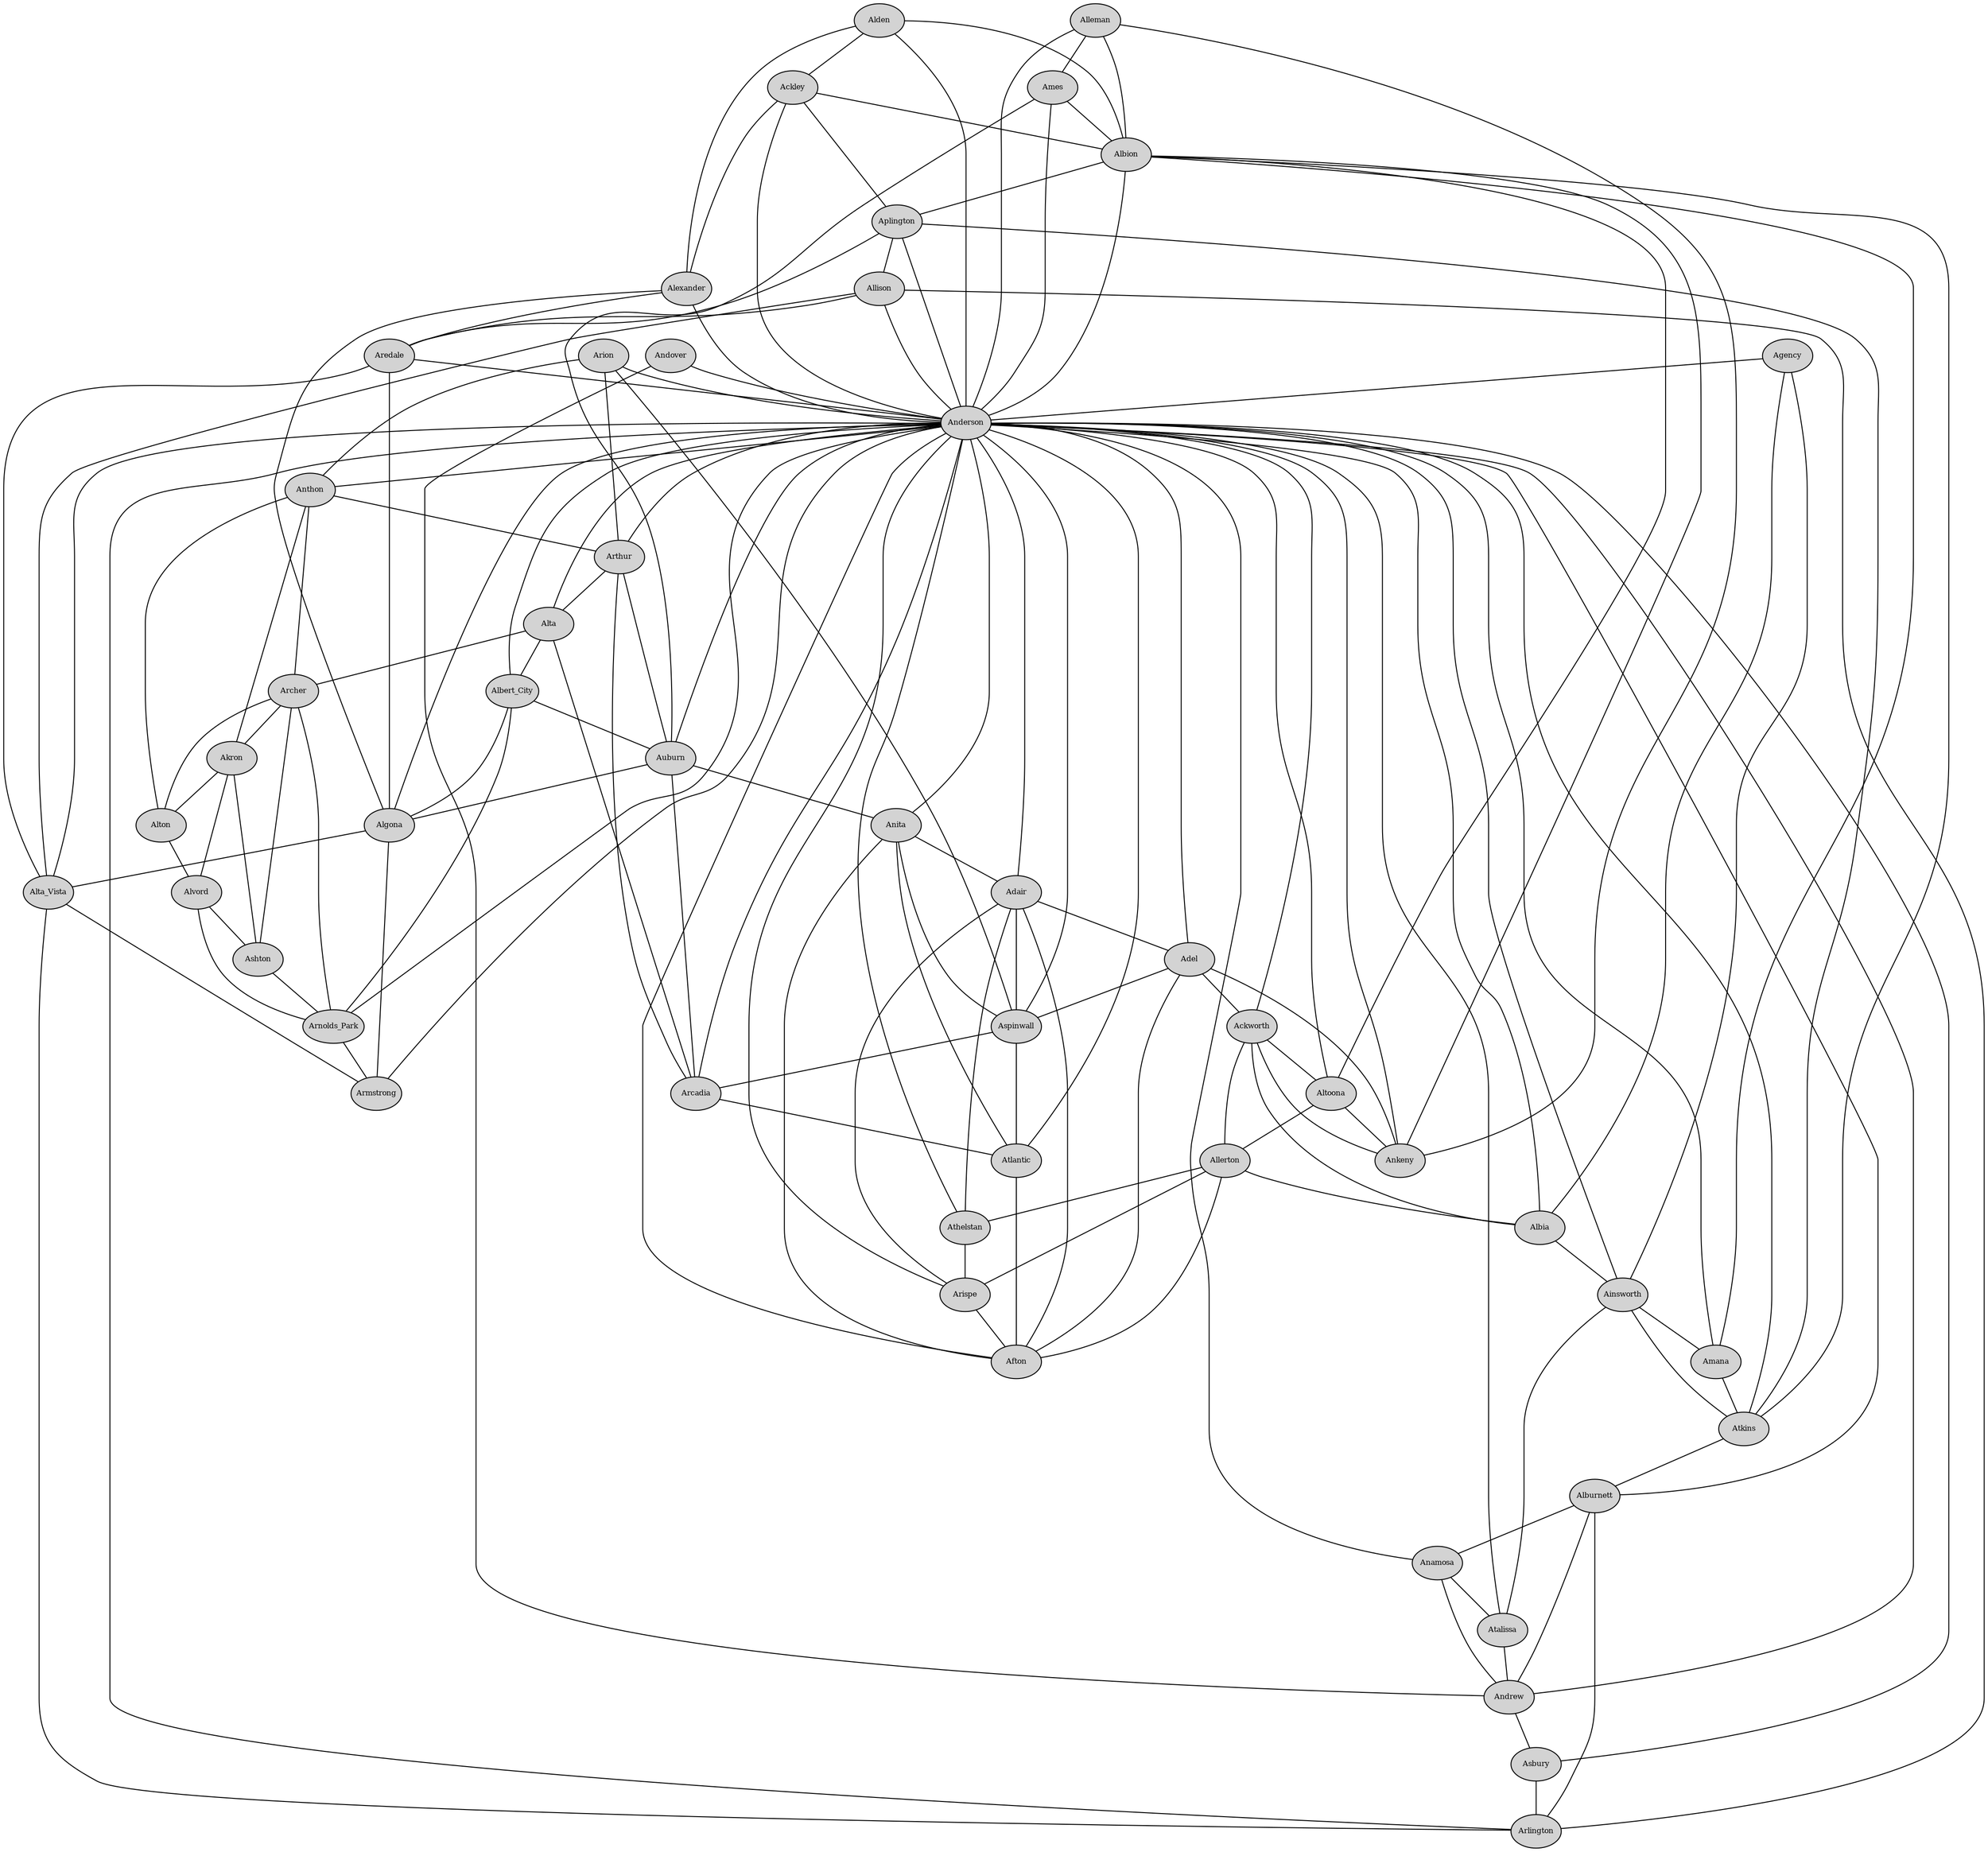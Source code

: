 graph geometric_spanner_greedy_spanner {
outputorder=edgesfirst;
node[fontsize=8, style=filled, margin="0.05,0.03"];
Ackley [pos="212.758,-465.261!"];
Ackworth [pos="206.835,-467.364!"];
Adair [pos="207.501,-473.215!"];
Adel [pos="208.072,-470.087!"];
Afton [pos="205.137,-470.99!"];
Agency [pos="204.975,-461.534!"];
Ainsworth [pos="206.445,-457.762!"];
Akron [pos="214.144,-482.797!"];
Albert_City [pos="213.91,-474.743!"];
Albia [pos="205.133,-464.029!"];
Albion [pos="210.562,-464.943!"];
Alburnett [pos="210.742,-458.093!"];
Alden [pos="212.601,-466.88!"];
Alexander [pos="214.029,-467.383!"];
Algona [pos="215.35,-471.165!"];
Alleman [pos="209.1,-468.058!"];
Allerton [pos="203.532,-466.826!"];
Allison [pos="213.764,-463.976!"];
Alta [pos="213.368,-476.453!"];
Alta_Vista [pos="215.993,-462.086!"];
Alton [pos="214.937,-480.053!"];
Altoona [pos="208.221,-467.323!"];
Alvord [pos="216.711,-481.506!"];
Amana [pos="209,-459.354!"];
Ames [pos="210.174,-468.1!"];
Anamosa [pos="210.542,-456.426!"];
Anderson [pos="204.007,-478.021!"];
Andover [pos="209.896,-451.259!"];
Andrew [pos="210.768,-452.962!"];
Anita [pos="207.226,-473.823!"];
Ankeny [pos="208.649,-468.029!"];
Anthon [pos="211.942,-479.333!"];
Aplington [pos="212.921,-464.422!"];
Arcadia [pos="210.436,-475.231!"];
Archer [pos="215.576,-478.729!"];
Aredale [pos="214.165,-465.027!"];
Arion [pos="209.746,-477.318!"];
Arispe [pos="204.747,-471.096!"];
Arlington [pos="213.746,-458.356!"];
Armstrong [pos="216.98,-472.392!"];
Arnolds_Park [pos="216.864,-475.619!"];
Arthur [pos="211.674,-476.738!"];
Asbury [pos="212.572,-453.758!"];
Ashton [pos="216.557,-478.956!"];
Aspinwall [pos="209.56,-475.678!"];
Atalissa [pos="207.856,-455.83!"];
Athelstan [pos="202.861,-472.711!"];
Atkins [pos="209.985,-459.311!"];
Atlantic [pos="207.018,-475.069!"];
Auburn [pos="211.257,-474.389!"];
Ackley -- Albion
Ackley -- Anderson
Ackley -- Alexander
Ackley -- Aplington
Ackworth -- Allerton
Ackworth -- Anderson
Ackworth -- Ankeny
Ackworth -- Altoona
Adair -- Afton
Adair -- Anderson
Adair -- Aspinwall
Adair -- Adel
Adel -- Ackworth
Adel -- Anderson
Adel -- Aspinwall
Adel -- Ankeny
Afton -- Allerton
Afton -- Anderson
Afton -- Adel
Agency -- Anderson
Agency -- Albia
Agency -- Ainsworth
Ainsworth -- Anderson
Ainsworth -- Amana
Ainsworth -- Atalissa
Akron -- Anthon
Akron -- Alton
Albert_City -- Auburn
Albert_City -- Anderson
Albert_City -- Arnolds_Park
Albert_City -- Algona
Albia -- Anderson
Albia -- Ackworth
Albia -- Ainsworth
Albion -- Atkins
Albion -- Anderson
Albion -- Aplington
Alburnett -- Anamosa
Alburnett -- Anderson
Alburnett -- Arlington
Alburnett -- Andrew
Alden -- Albion
Alden -- Anderson
Alden -- Alexander
Alden -- Ackley
Alexander -- Anderson
Alexander -- Algona
Alexander -- Aredale
Algona -- Anderson
Algona -- Armstrong
Algona -- Alta_Vista
Alleman -- Ankeny
Alleman -- Anderson
Alleman -- Ames
Alleman -- Albion
Allerton -- Athelstan
Allerton -- Albia
Allison -- Arlington
Allison -- Anderson
Allison -- Aredale
Allison -- Alta_Vista
Alta -- Arcadia
Alta -- Anderson
Alta -- Archer
Alta -- Albert_City
Alta_Vista -- Arlington
Alta_Vista -- Anderson
Alta_Vista -- Armstrong
Alton -- Anthon
Alton -- Alvord
Alton -- Archer
Altoona -- Allerton
Altoona -- Anderson
Altoona -- Ankeny
Altoona -- Albion
Alvord -- Ashton
Alvord -- Akron
Alvord -- Arnolds_Park
Amana -- Anderson
Amana -- Albion
Amana -- Atkins
Ames -- Anderson
Ames -- Auburn
Ames -- Albion
Anamosa -- Atalissa
Anamosa -- Anderson
Anamosa -- Andrew
Anderson -- Athelstan
Anderson -- Anthon
Anderson -- Atlantic
Andover -- Anderson
Andover -- Andrew
Andrew -- Anderson
Andrew -- Asbury
Anita -- Afton
Anita -- Anderson
Anita -- Aspinwall
Anita -- Adair
Ankeny -- Anderson
Ankeny -- Albion
Anthon -- Arthur
Anthon -- Archer
Aplington -- Atkins
Aplington -- Anderson
Aplington -- Aredale
Aplington -- Allison
Arcadia -- Atlantic
Arcadia -- Anderson
Arcadia -- Arthur
Arcadia -- Auburn
Archer -- Akron
Archer -- Ashton
Archer -- Arnolds_Park
Aredale -- Anderson
Aredale -- Algona
Aredale -- Alta_Vista
Arion -- Aspinwall
Arion -- Anderson
Arion -- Anthon
Arion -- Arthur
Arispe -- Allerton
Arispe -- Anderson
Arispe -- Adair
Arispe -- Afton
Arlington -- Anderson
Armstrong -- Anderson
Arnolds_Park -- Anderson
Arnolds_Park -- Armstrong
Arthur -- Anderson
Arthur -- Alta
Asbury -- Anderson
Asbury -- Arlington
Ashton -- Akron
Ashton -- Arnolds_Park
Aspinwall -- Atlantic
Aspinwall -- Anderson
Aspinwall -- Arcadia
Atalissa -- Anderson
Atalissa -- Andrew
Athelstan -- Adair
Athelstan -- Arispe
Atkins -- Ainsworth
Atkins -- Anderson
Atkins -- Alburnett
Atlantic -- Afton
Atlantic -- Anita
Auburn -- Anita
Auburn -- Anderson
Auburn -- Arthur
Auburn -- Algona
}
